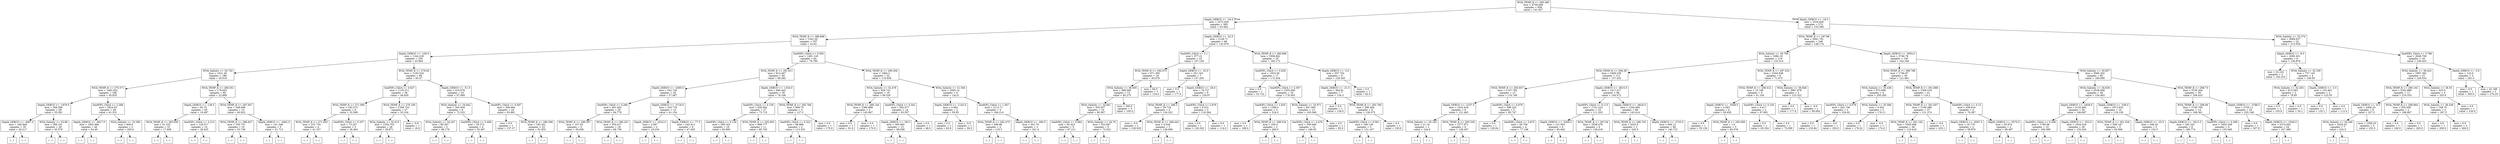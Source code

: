 digraph Tree {
node [shape=box] ;
0 [label="WOA_TEMP_K <= 293.485\nmse = 4756.608\nsamples = 658\nvalue = 101.827"] ;
1 [label="Depth_GEBCO <= -34.0\nmse = 2372.029\nsamples = 385\nvalue = 63.464"] ;
0 -> 1 [labeldistance=2.5, labelangle=45, headlabel="True"] ;
2 [label="WOA_TEMP_K <= 288.686\nmse = 1542.29\nsamples = 337\nvalue = 52.62"] ;
1 -> 2 ;
3 [label="Depth_GEBCO <= -100.0\nmse = 1244.229\nsamples = 255\nvalue = 43.864"] ;
2 -> 3 ;
4 [label="WOA_Salinity <= 34.734\nmse = 1021.26\nsamples = 186\nvalue = 35.619"] ;
3 -> 4 ;
5 [label="WOA_TEMP_K <= 275.571\nmse = 1462.922\nsamples = 106\nvalue = 45.835"] ;
4 -> 5 ;
6 [label="Depth_GEBCO <= -1979.5\nmse = 308.569\nsamples = 58\nvalue = 35.591"] ;
5 -> 6 ;
7 [label="Depth_GEBCO <= -4067.0\nmse = 166.849\nsamples = 30\nvalue = 26.217"] ;
6 -> 7 ;
8 [label="(...)"] ;
7 -> 8 ;
27 [label="(...)"] ;
7 -> 27 ;
66 [label="WOA_Salinity <= 33.86\nmse = 266.191\nsamples = 28\nvalue = 45.578"] ;
6 -> 66 ;
67 [label="(...)"] ;
66 -> 67 ;
102 [label="(...)"] ;
66 -> 102 ;
113 [label="SeaWIFs_ChlrA <= 2.288\nmse = 2824.55\nsamples = 48\nvalue = 61.531"] ;
5 -> 113 ;
114 [label="Depth_GEBCO <= -4917.0\nmse = 1902.984\nsamples = 46\nvalue = 54.49"] ;
113 -> 114 ;
115 [label="(...)"] ;
114 -> 115 ;
136 [label="(...)"] ;
114 -> 136 ;
205 [label="WOA_Salinity <= 33.385\nmse = 800.0\nsamples = 2\nvalue = 200.0"] ;
113 -> 205 ;
206 [label="(...)"] ;
205 -> 206 ;
207 [label="(...)"] ;
205 -> 207 ;
208 [label="WOA_TEMP_K <= 286.551\nmse = 178.843\nsamples = 80\nvalue = 22.889"] ;
4 -> 208 ;
209 [label="Depth_GEBCO <= -139.5\nmse = 92.75\nsamples = 65\nvalue = 19.487"] ;
208 -> 209 ;
210 [label="WOA_TEMP_K <= 283.839\nmse = 61.532\nsamples = 51\nvalue = 17.408"] ;
209 -> 210 ;
211 [label="(...)"] ;
210 -> 211 ;
252 [label="(...)"] ;
210 -> 252 ;
261 [label="SeaWIFs_ChlrA <= 2.213\nmse = 128.517\nsamples = 14\nvalue = 28.425"] ;
209 -> 261 ;
262 [label="(...)"] ;
261 -> 262 ;
279 [label="(...)"] ;
261 -> 279 ;
282 [label="WOA_TEMP_K <= 287.657\nmse = 248.608\nsamples = 15\nvalue = 40.922"] ;
208 -> 282 ;
283 [label="WOA_TEMP_K <= 286.627\nmse = 190.731\nsamples = 10\nvalue = 33.728"] ;
282 -> 283 ;
284 [label="(...)"] ;
283 -> 284 ;
285 [label="(...)"] ;
283 -> 285 ;
300 [label="Depth_GEBCO <= -3462.5\nmse = 141.348\nsamples = 5\nvalue = 51.713"] ;
282 -> 300 ;
301 [label="(...)"] ;
300 -> 301 ;
306 [label="(...)"] ;
300 -> 306 ;
307 [label="WOA_TEMP_K <= 279.65\nmse = 1183.524\nsamples = 69\nvalue = 65.47"] ;
3 -> 307 ;
308 [label="SeaWIFs_ChlrA <= 0.627\nmse = 1135.511\nsamples = 36\nvalue = 48.829"] ;
307 -> 308 ;
309 [label="WOA_TEMP_K <= 271.993\nmse = 192.073\nsamples = 9\nvalue = 32.588"] ;
308 -> 309 ;
310 [label="WOA_TEMP_K <= 271.655\nmse = 231.755\nsamples = 4\nvalue = 41.337"] ;
309 -> 310 ;
311 [label="(...)"] ;
310 -> 311 ;
314 [label="(...)"] ;
310 -> 314 ;
315 [label="SeaWIFs_ChlrA <= 0.337\nmse = 73.207\nsamples = 5\nvalue = 26.464"] ;
309 -> 315 ;
316 [label="(...)"] ;
315 -> 316 ;
317 [label="(...)"] ;
315 -> 317 ;
318 [label="WOA_TEMP_K <= 276.185\nmse = 1358.733\nsamples = 27\nvalue = 55.104"] ;
308 -> 318 ;
319 [label="WOA_Salinity <= 32.415\nmse = 1354.753\nsamples = 26\nvalue = 56.871"] ;
318 -> 319 ;
320 [label="(...)"] ;
319 -> 320 ;
321 [label="(...)"] ;
319 -> 321 ;
328 [label="mse = -0.0\nsamples = 1\nvalue = 18.0"] ;
318 -> 328 ;
329 [label="Depth_GEBCO <= -51.5\nmse = 419.979\nsamples = 33\nvalue = 87.068"] ;
307 -> 329 ;
330 [label="WOA_Salinity <= 34.642\nmse = 345.004\nsamples = 9\nvalue = 72.533"] ;
329 -> 330 ;
331 [label="WOA_Salinity <= 34.247\nmse = 89.397\nsamples = 5\nvalue = 86.178"] ;
330 -> 331 ;
332 [label="(...)"] ;
331 -> 332 ;
333 [label="(...)"] ;
331 -> 333 ;
340 [label="SeaWIFs_ChlrA <= 0.468\nmse = 30.272\nsamples = 4\nvalue = 52.067"] ;
330 -> 340 ;
341 [label="(...)"] ;
340 -> 341 ;
342 [label="(...)"] ;
340 -> 342 ;
347 [label="SeaWIFs_ChlrA <= 0.597\nmse = 309.684\nsamples = 24\nvalue = 93.881"] ;
329 -> 347 ;
348 [label="mse = 0.0\nsamples = 1\nvalue = 157.37"] ;
347 -> 348 ;
349 [label="WOA_TEMP_K <= 280.596\nmse = 185.451\nsamples = 23\nvalue = 91.833"] ;
347 -> 349 ;
350 [label="(...)"] ;
349 -> 350 ;
351 [label="(...)"] ;
349 -> 351 ;
374 [label="SeaWIFs_ChlrA <= 0.595\nmse = 1491.145\nsamples = 82\nvalue = 79.789"] ;
2 -> 374 ;
375 [label="WOA_TEMP_K <= 291.811\nmse = 814.467\nsamples = 60\nvalue = 68.282"] ;
374 -> 375 ;
376 [label="Depth_GEBCO <= -4385.0\nmse = 542.726\nsamples = 30\nvalue = 57.087"] ;
375 -> 376 ;
377 [label="SeaWIFs_ChlrA <= 0.266\nmse = 461.402\nsamples = 20\nvalue = 64.779"] ;
376 -> 377 ;
378 [label="WOA_TEMP_K <= 289.597\nmse = 107.55\nsamples = 2\nvalue = 30.456"] ;
377 -> 378 ;
379 [label="(...)"] ;
378 -> 379 ;
380 [label="(...)"] ;
378 -> 380 ;
381 [label="WOA_TEMP_K <= 290.247\nmse = 350.617\nsamples = 18\nvalue = 68.739"] ;
377 -> 381 ;
382 [label="(...)"] ;
381 -> 382 ;
393 [label="(...)"] ;
381 -> 393 ;
408 [label="Depth_GEBCO <= -3718.0\nmse = 334.776\nsamples = 10\nvalue = 41.154"] ;
376 -> 408 ;
409 [label="Depth_GEBCO <= -4222.0\nmse = 2.987\nsamples = 2\nvalue = 18.234"] ;
408 -> 409 ;
410 [label="(...)"] ;
409 -> 410 ;
411 [label="(...)"] ;
409 -> 411 ;
412 [label="Depth_GEBCO <= -77.5\nmse = 242.913\nsamples = 8\nvalue = 47.405"] ;
408 -> 412 ;
413 [label="(...)"] ;
412 -> 413 ;
424 [label="(...)"] ;
412 -> 424 ;
425 [label="Depth_GEBCO <= -1334.0\nmse = 846.445\nsamples = 30\nvalue = 78.106"] ;
375 -> 425 ;
426 [label="SeaWIFs_ChlrA <= 0.159\nmse = 626.092\nsamples = 27\nvalue = 73.715"] ;
425 -> 426 ;
427 [label="SeaWIFs_ChlrA <= 0.129\nmse = 290.163\nsamples = 16\nvalue = 65.695"] ;
426 -> 427 ;
428 [label="(...)"] ;
427 -> 428 ;
449 [label="(...)"] ;
427 -> 449 ;
454 [label="WOA_TEMP_K <= 293.003\nmse = 888.777\nsamples = 11\nvalue = 85.745"] ;
426 -> 454 ;
455 [label="(...)"] ;
454 -> 455 ;
464 [label="(...)"] ;
454 -> 464 ;
467 [label="WOA_TEMP_K <= 292.769\nmse = 668.75\nsamples = 3\nvalue = 127.5"] ;
425 -> 467 ;
468 [label="SeaWIFs_ChlrA <= 0.322\nmse = 88.889\nsamples = 2\nvalue = 113.333"] ;
467 -> 468 ;
469 [label="(...)"] ;
468 -> 469 ;
470 [label="(...)"] ;
468 -> 470 ;
471 [label="mse = 0.0\nsamples = 1\nvalue = 170.0"] ;
467 -> 471 ;
472 [label="WOA_TEMP_K <= 290.456\nmse = 1994.2\nsamples = 22\nvalue = 110.928"] ;
374 -> 472 ;
473 [label="WOA_Salinity <= 32.476\nmse = 926.741\nsamples = 16\nvalue = 99.526"] ;
472 -> 473 ;
474 [label="WOA_TEMP_K <= 289.144\nmse = 1386.889\nsamples = 2\nvalue = 143.667"] ;
473 -> 474 ;
475 [label="mse = 0.0\nsamples = 1\nvalue = 91.0"] ;
474 -> 475 ;
476 [label="mse = 0.0\nsamples = 1\nvalue = 170.0"] ;
474 -> 476 ;
477 [label="SeaWIFs_ChlrA <= 4.342\nmse = 562.077\nsamples = 14\nvalue = 93.507"] ;
473 -> 477 ;
478 [label="Depth_GEBCO <= -38.5\nmse = 390.485\nsamples = 13\nvalue = 98.058"] ;
477 -> 478 ;
479 [label="(...)"] ;
478 -> 479 ;
492 [label="(...)"] ;
478 -> 492 ;
495 [label="mse = 0.0\nsamples = 1\nvalue = 48.0"] ;
477 -> 495 ;
496 [label="WOA_Salinity <= 21.564\nmse = 3595.14\nsamples = 6\nvalue = 142.6"] ;
472 -> 496 ;
497 [label="Depth_GEBCO <= -1142.0\nmse = 0.902\nsamples = 2\nvalue = 59.95"] ;
496 -> 497 ;
498 [label="mse = 0.0\nsamples = 1\nvalue = 60.9"] ;
497 -> 498 ;
499 [label="mse = -0.0\nsamples = 1\nvalue = 59.0"] ;
497 -> 499 ;
500 [label="SeaWIFs_ChlrA <= 1.307\nmse = 2112.71\nsamples = 4\nvalue = 166.214"] ;
496 -> 500 ;
501 [label="WOA_TEMP_K <= 292.475\nmse = 408.98\nsamples = 2\nvalue = 119.3"] ;
500 -> 501 ;
502 [label="(...)"] ;
501 -> 502 ;
503 [label="(...)"] ;
501 -> 503 ;
504 [label="Depth_GEBCO <= -260.5\nmse = 501.76\nsamples = 2\nvalue = 201.4"] ;
500 -> 504 ;
505 [label="(...)"] ;
504 -> 505 ;
506 [label="(...)"] ;
504 -> 506 ;
507 [label="Depth_GEBCO <= -22.5\nmse = 2126.71\nsamples = 48\nvalue = 132.679"] ;
1 -> 507 ;
508 [label="SeaWIFs_ChlrA <= 2.1\nmse = 977.21\nsamples = 23\nvalue = 107.149"] ;
507 -> 508 ;
509 [label="WOA_TEMP_K <= 292.675\nmse = 671.365\nsamples = 16\nvalue = 93.676"] ;
508 -> 509 ;
510 [label="WOA_Salinity <= 36.605\nmse = 388.568\nsamples = 13\nvalue = 85.275"] ;
509 -> 510 ;
511 [label="WOA_Salinity <= 34.661\nmse = 355.057\nsamples = 10\nvalue = 80.367"] ;
510 -> 511 ;
512 [label="SeaWIFs_ChlrA <= 0.984\nmse = 92.423\nsamples = 5\nvalue = 87.211"] ;
511 -> 512 ;
513 [label="(...)"] ;
512 -> 513 ;
516 [label="(...)"] ;
512 -> 516 ;
521 [label="WOA_Salinity <= 34.76\nmse = 523.997\nsamples = 5\nvalue = 73.522"] ;
511 -> 521 ;
522 [label="(...)"] ;
521 -> 522 ;
523 [label="(...)"] ;
521 -> 523 ;
526 [label="mse = 200.0\nsamples = 3\nvalue = 100.0"] ;
510 -> 526 ;
527 [label="mse = 64.0\nsamples = 3\nvalue = 134.0"] ;
509 -> 527 ;
528 [label="Depth_GEBCO <= -32.0\nmse = 351.163\nsamples = 7\nvalue = 137.205"] ;
508 -> 528 ;
529 [label="mse = 0.0\nsamples = 1\nvalue = 177.0"] ;
528 -> 529 ;
530 [label="Depth_GEBCO <= -26.0\nmse = 74.727\nsamples = 6\nvalue = 129.97"] ;
528 -> 530 ;
531 [label="WOA_TEMP_K <= 288.3\nmse = 29.724\nsamples = 4\nvalue = 134.322"] ;
530 -> 531 ;
532 [label="mse = -0.0\nsamples = 1\nvalue = 128.029"] ;
531 -> 532 ;
533 [label="WOA_TEMP_K <= 288.443\nmse = 9.544\nsamples = 3\nvalue = 138.098"] ;
531 -> 533 ;
534 [label="(...)"] ;
533 -> 534 ;
535 [label="(...)"] ;
533 -> 535 ;
538 [label="SeaWIFs_ChlrA <= 2.876\nmse = 9.521\nsamples = 2\nvalue = 118.364"] ;
530 -> 538 ;
539 [label="mse = 0.0\nsamples = 1\nvalue = 120.545"] ;
538 -> 539 ;
540 [label="mse = 0.0\nsamples = 1\nvalue = 114.0"] ;
538 -> 540 ;
541 [label="WOA_TEMP_K <= 290.968\nmse = 1906.842\nsamples = 25\nvalue = 160.172"] ;
507 -> 541 ;
542 [label="SeaWIFs_ChlrA <= 0.629\nmse = 1923.59\nsamples = 17\nvalue = 172.204"] ;
541 -> 542 ;
543 [label="mse = 0.0\nsamples = 1\nvalue = 53.722"] ;
542 -> 543 ;
544 [label="SeaWIFs_ChlrA <= 2.567\nmse = 1455.649\nsamples = 16\nvalue = 176.593"] ;
542 -> 544 ;
545 [label="SeaWIFs_ChlrA <= 1.625\nmse = 1396.0\nsamples = 3\nvalue = 224.0"] ;
544 -> 545 ;
546 [label="mse = 0.0\nsamples = 1\nvalue = 188.0"] ;
545 -> 546 ;
547 [label="WOA_TEMP_K <= 288.534\nmse = 200.0\nsamples = 2\nvalue = 260.0"] ;
545 -> 547 ;
548 [label="(...)"] ;
547 -> 548 ;
549 [label="(...)"] ;
547 -> 549 ;
550 [label="WOA_Salinity <= 33.971\nmse = 647.093\nsamples = 13\nvalue = 163.048"] ;
544 -> 550 ;
551 [label="SeaWIFs_ChlrA <= 4.478\nmse = 359.648\nsamples = 12\nvalue = 166.95"] ;
550 -> 551 ;
552 [label="(...)"] ;
551 -> 552 ;
559 [label="(...)"] ;
551 -> 559 ;
572 [label="mse = 0.0\nsamples = 1\nvalue = 85.0"] ;
550 -> 572 ;
573 [label="Depth_GEBCO <= -3.0\nmse = 557.702\nsamples = 8\nvalue = 129.545"] ;
541 -> 573 ;
574 [label="Depth_GEBCO <= -21.5\nmse = 364.81\nsamples = 7\nvalue = 134.3"] ;
573 -> 574 ;
575 [label="mse = 0.0\nsamples = 1\nvalue = 158.0"] ;
574 -> 575 ;
576 [label="WOA_TEMP_K <= 292.769\nmse = 280.484\nsamples = 6\nvalue = 128.375"] ;
574 -> 576 ;
577 [label="SeaWIFs_ChlrA <= 8.561\nmse = 166.139\nsamples = 5\nvalue = 121.167"] ;
576 -> 577 ;
578 [label="(...)"] ;
577 -> 578 ;
585 [label="(...)"] ;
577 -> 585 ;
586 [label="mse = 0.0\nsamples = 1\nvalue = 150.0"] ;
576 -> 586 ;
587 [label="mse = 0.0\nsamples = 1\nvalue = 82.0"] ;
573 -> 587 ;
588 [label="Depth_GEBCO <= -16.5\nmse = 3334.605\nsamples = 273\nvalue = 153.266"] ;
0 -> 588 [labeldistance=2.5, labelangle=-45, headlabel="False"] ;
589 [label="WOA_TEMP_K <= 297.98\nmse = 2941.761\nsamples = 249\nvalue = 148.174"] ;
588 -> 589 ;
590 [label="WOA_Salinity <= 36.709\nmse = 1686.19\nsamples = 119\nvalue = 133.514"] ;
589 -> 590 ;
591 [label="WOA_TEMP_K <= 294.36\nmse = 1468.239\nsamples = 111\nvalue = 137.432"] ;
590 -> 591 ;
592 [label="WOA_TEMP_K <= 293.937\nmse = 1107.782\nsamples = 13\nvalue = 110.748"] ;
591 -> 592 ;
593 [label="Depth_GEBCO <= -2157.5\nmse = 1032.618\nsamples = 8\nvalue = 121.462"] ;
592 -> 593 ;
594 [label="WOA_Salinity <= 35.182\nmse = 21.16\nsamples = 2\nvalue = 104.6"] ;
593 -> 594 ;
595 [label="(...)"] ;
594 -> 595 ;
596 [label="(...)"] ;
594 -> 596 ;
597 [label="WOA_TEMP_K <= 293.536\nmse = 1277.971\nsamples = 6\nvalue = 128.207"] ;
593 -> 597 ;
598 [label="(...)"] ;
597 -> 598 ;
599 [label="(...)"] ;
597 -> 599 ;
602 [label="SeaWIFs_ChlrA <= 0.676\nmse = 390.225\nsamples = 5\nvalue = 85.747"] ;
592 -> 602 ;
603 [label="mse = 0.0\nsamples = 1\nvalue = 128.64"] ;
602 -> 603 ;
604 [label="SeaWIFs_ChlrA <= 3.675\nmse = 26.706\nsamples = 4\nvalue = 77.168"] ;
602 -> 604 ;
605 [label="(...)"] ;
604 -> 605 ;
610 [label="(...)"] ;
604 -> 610 ;
611 [label="Depth_GEBCO <= -4815.0\nmse = 1417.017\nsamples = 98\nvalue = 140.572"] ;
591 -> 611 ;
612 [label="SeaWIFs_ChlrA <= 0.113\nmse = 1741.222\nsamples = 10\nvalue = 111.203"] ;
611 -> 612 ;
613 [label="Depth_GEBCO <= -5200.5\nmse = 121.953\nsamples = 4\nvalue = 82.842"] ;
612 -> 613 ;
614 [label="(...)"] ;
613 -> 614 ;
617 [label="(...)"] ;
613 -> 617 ;
618 [label="WOA_TEMP_K <= 297.04\nmse = 1838.478\nsamples = 6\nvalue = 136.018"] ;
612 -> 618 ;
619 [label="(...)"] ;
618 -> 619 ;
628 [label="(...)"] ;
618 -> 628 ;
629 [label="Depth_GEBCO <= -4624.0\nmse = 1294.094\nsamples = 88\nvalue = 143.414"] ;
611 -> 629 ;
630 [label="WOA_TEMP_K <= 296.702\nmse = 2025.0\nsamples = 2\nvalue = 245.0"] ;
629 -> 630 ;
631 [label="(...)"] ;
630 -> 631 ;
632 [label="(...)"] ;
630 -> 632 ;
633 [label="Depth_GEBCO <= -3725.0\nmse = 994.12\nsamples = 86\nvalue = 140.723"] ;
629 -> 633 ;
634 [label="(...)"] ;
633 -> 634 ;
659 [label="(...)"] ;
633 -> 659 ;
766 [label="WOA_TEMP_K <= 297.022\nmse = 1044.938\nsamples = 8\nvalue = 71.473"] ;
590 -> 766 ;
767 [label="WOA_TEMP_K <= 296.012\nmse = 15.166\nsamples = 6\nvalue = 61.104"] ;
766 -> 767 ;
768 [label="Depth_GEBCO <= -3549.5\nmse = 4.083\nsamples = 4\nvalue = 59.459"] ;
767 -> 768 ;
769 [label="mse = 0.0\nsamples = 1\nvalue = 55.126"] ;
768 -> 769 ;
770 [label="WOA_TEMP_K <= 295.099\nmse = 1.6\nsamples = 3\nvalue = 60.078"] ;
768 -> 770 ;
771 [label="(...)"] ;
770 -> 771 ;
772 [label="(...)"] ;
770 -> 772 ;
773 [label="SeaWIFs_ChlrA <= 0.102\nmse = 5.417\nsamples = 2\nvalue = 67.681"] ;
767 -> 773 ;
774 [label="mse = 0.0\nsamples = 1\nvalue = 65.354"] ;
773 -> 774 ;
775 [label="mse = 0.0\nsamples = 1\nvalue = 70.009"] ;
773 -> 775 ;
776 [label="WOA_Salinity <= 36.846\nmse = 2967.878\nsamples = 2\nvalue = 123.322"] ;
766 -> 776 ;
777 [label="mse = 0.0\nsamples = 1\nvalue = 177.8"] ;
776 -> 777 ;
778 [label="mse = -0.0\nsamples = 1\nvalue = 68.844"] ;
776 -> 778 ;
779 [label="Depth_GEBCO <= -3954.0\nmse = 3746.78\nsamples = 130\nvalue = 162.344"] ;
589 -> 779 ;
780 [label="WOA_TEMP_K <= 298.788\nmse = 1746.97\nsamples = 45\nvalue = 121.681"] ;
779 -> 780 ;
781 [label="WOA_Salinity <= 35.436\nmse = 973.608\nsamples = 4\nvalue = 205.265"] ;
780 -> 781 ;
782 [label="SeaWIFs_ChlrA <= 0.079\nmse = 242.736\nsamples = 2\nvalue = 234.42"] ;
781 -> 782 ;
783 [label="mse = 0.0\nsamples = 1\nvalue = 218.84"] ;
782 -> 783 ;
784 [label="mse = -0.0\nsamples = 1\nvalue = 250.0"] ;
782 -> 784 ;
785 [label="WOA_Salinity <= 35.566\nmse = 4.452\nsamples = 2\nvalue = 176.11"] ;
781 -> 785 ;
786 [label="mse = 0.0\nsamples = 1\nvalue = 178.22"] ;
785 -> 786 ;
787 [label="mse = -0.0\nsamples = 1\nvalue = 174.0"] ;
785 -> 787 ;
788 [label="WOA_TEMP_K <= 301.688\nmse = 1309.519\nsamples = 41\nvalue = 116.2"] ;
780 -> 788 ;
789 [label="WOA_TEMP_K <= 301.657\nmse = 1189.398\nsamples = 37\nvalue = 121.374"] ;
788 -> 789 ;
790 [label="WOA_TEMP_K <= 301.162\nmse = 1005.006\nsamples = 36\nvalue = 119.416"] ;
789 -> 790 ;
791 [label="(...)"] ;
790 -> 791 ;
842 [label="(...)"] ;
790 -> 842 ;
859 [label="mse = -0.0\nsamples = 1\nvalue = 225.1"] ;
789 -> 859 ;
860 [label="SeaWIFs_ChlrA <= 0.13\nmse = 436.616\nsamples = 4\nvalue = 76.287"] ;
788 -> 860 ;
861 [label="Depth_GEBCO <= -4597.5\nmse = 18.779\nsamples = 2\nvalue = 58.879"] ;
860 -> 861 ;
862 [label="(...)"] ;
861 -> 862 ;
863 [label="(...)"] ;
861 -> 863 ;
864 [label="Depth_GEBCO <= -5570.0\nmse = 50.974\nsamples = 2\nvalue = 99.497"] ;
860 -> 864 ;
865 [label="(...)"] ;
864 -> 865 ;
866 [label="(...)"] ;
864 -> 866 ;
867 [label="WOA_Salinity <= 35.657\nmse = 3566.202\nsamples = 85\nvalue = 180.699"] ;
779 -> 867 ;
868 [label="WOA_Salinity <= 34.629\nmse = 2538.068\nsamples = 46\nvalue = 154.463"] ;
867 -> 868 ;
869 [label="Depth_GEBCO <= -3459.0\nmse = 2152.892\nsamples = 36\nvalue = 166.667"] ;
868 -> 869 ;
870 [label="SeaWIFs_ChlrA <= 0.308\nmse = 1760.96\nsamples = 10\nvalue = 199.399"] ;
869 -> 870 ;
871 [label="(...)"] ;
870 -> 871 ;
884 [label="(...)"] ;
870 -> 884 ;
885 [label="Depth_GEBCO <= -553.0\nmse = 1634.526\nsamples = 26\nvalue = 152.024"] ;
869 -> 885 ;
886 [label="(...)"] ;
885 -> 886 ;
895 [label="(...)"] ;
885 -> 895 ;
928 [label="Depth_GEBCO <= -338.0\nmse = 1973.933\nsamples = 10\nvalue = 119.136"] ;
868 -> 928 ;
929 [label="WOA_TEMP_K <= 301.028\nmse = 949.197\nsamples = 5\nvalue = 82.066"] ;
928 -> 929 ;
930 [label="(...)"] ;
929 -> 930 ;
937 [label="(...)"] ;
929 -> 937 ;
938 [label="Depth_GEBCO <= -25.5\nmse = 546.25\nsamples = 5\nvalue = 152.5"] ;
928 -> 938 ;
939 [label="(...)"] ;
938 -> 939 ;
946 [label="(...)"] ;
938 -> 946 ;
947 [label="WOA_TEMP_K <= 298.73\nmse = 3156.264\nsamples = 39\nvalue = 208.433"] ;
867 -> 947 ;
948 [label="WOA_TEMP_K <= 298.69\nmse = 1156.765\nsamples = 14\nvalue = 168.361"] ;
947 -> 948 ;
949 [label="Depth_GEBCO <= -3413.5\nmse = 185.163\nsamples = 8\nvalue = 180.774"] ;
948 -> 949 ;
950 [label="(...)"] ;
949 -> 950 ;
953 [label="(...)"] ;
949 -> 953 ;
960 [label="SeaWIFs_ChlrA <= 0.299\nmse = 1820.208\nsamples = 6\nvalue = 155.949"] ;
948 -> 960 ;
961 [label="(...)"] ;
960 -> 961 ;
962 [label="(...)"] ;
960 -> 962 ;
963 [label="Depth_GEBCO <= -3788.5\nmse = 2705.11\nsamples = 25\nvalue = 235.148"] ;
947 -> 963 ;
964 [label="mse = 0.0\nsamples = 1\nvalue = 307.9"] ;
963 -> 964 ;
965 [label="Depth_GEBCO <= -2540.0\nmse = 2374.062\nsamples = 24\nvalue = 227.489"] ;
963 -> 965 ;
966 [label="(...)"] ;
965 -> 966 ;
975 [label="(...)"] ;
965 -> 975 ;
988 [label="WOA_Salinity <= 33.374\nmse = 4068.637\nsamples = 24\nvalue = 213.054"] ;
588 -> 988 ;
989 [label="Depth_GEBCO <= -8.5\nmse = 2092.451\nsamples = 6\nvalue = 136.878"] ;
988 -> 989 ;
990 [label="mse = 22.222\nsamples = 2\nvalue = 193.333"] ;
989 -> 990 ;
991 [label="WOA_Salinity <= 32.339\nmse = 737.143\nsamples = 4\nvalue = 108.65"] ;
989 -> 991 ;
992 [label="WOA_Salinity <= 32.263\nmse = 612.563\nsamples = 2\nvalue = 78.85"] ;
991 -> 992 ;
993 [label="mse = 0.0\nsamples = 1\nvalue = 103.6"] ;
992 -> 993 ;
994 [label="mse = 0.0\nsamples = 1\nvalue = 54.1"] ;
992 -> 994 ;
995 [label="Depth_GEBCO <= -3.5\nmse = 133.403\nsamples = 2\nvalue = 123.55"] ;
991 -> 995 ;
996 [label="mse = 0.0\nsamples = 1\nvalue = 135.1"] ;
995 -> 996 ;
997 [label="mse = 0.0\nsamples = 1\nvalue = 112.0"] ;
995 -> 997 ;
998 [label="SeaWIFs_ChlrA <= 3.786\nmse = 2048.706\nsamples = 18\nvalue = 239.423"] ;
988 -> 998 ;
999 [label="WOA_Salinity <= 36.423\nmse = 1997.392\nsamples = 15\nvalue = 229.524"] ;
998 -> 999 ;
1000 [label="WOA_TEMP_K <= 299.102\nmse = 2262.889\nsamples = 11\nvalue = 219.333"] ;
999 -> 1000 ;
1001 [label="Depth_GEBCO <= -9.5\nmse = 2406.25\nsamples = 9\nvalue = 227.5"] ;
1000 -> 1001 ;
1002 [label="WOA_Salinity <= 34.346\nmse = 2526.25\nsamples = 7\nvalue = 222.5"] ;
1001 -> 1002 ;
1003 [label="(...)"] ;
1002 -> 1003 ;
1004 [label="(...)"] ;
1002 -> 1004 ;
1005 [label="mse = 1056.25\nsamples = 2\nvalue = 252.5"] ;
1001 -> 1005 ;
1006 [label="WOA_TEMP_K <= 299.964\nmse = 355.556\nsamples = 2\nvalue = 186.667"] ;
1000 -> 1006 ;
1007 [label="mse = 0.0\nsamples = 1\nvalue = 160.0"] ;
1006 -> 1007 ;
1008 [label="mse = 0.0\nsamples = 1\nvalue = 200.0"] ;
1006 -> 1008 ;
1009 [label="WOA_Salinity <= 36.55\nmse = 425.0\nsamples = 4\nvalue = 255.0"] ;
999 -> 1009 ;
1010 [label="WOA_Salinity <= 36.438\nmse = 168.75\nsamples = 3\nvalue = 267.5"] ;
1009 -> 1010 ;
1011 [label="mse = 0.0\nsamples = 1\nvalue = 290.0"] ;
1010 -> 1011 ;
1012 [label="mse = 0.0\nsamples = 2\nvalue = 260.0"] ;
1010 -> 1012 ;
1013 [label="mse = 0.0\nsamples = 1\nvalue = 230.0"] ;
1009 -> 1013 ;
1014 [label="Depth_GEBCO <= -5.0\nmse = 124.0\nsamples = 3\nvalue = 281.0"] ;
998 -> 1014 ;
1015 [label="mse = 0.0\nsamples = 1\nvalue = 300.0"] ;
1014 -> 1015 ;
1016 [label="mse = 42.188\nsamples = 2\nvalue = 276.25"] ;
1014 -> 1016 ;
}